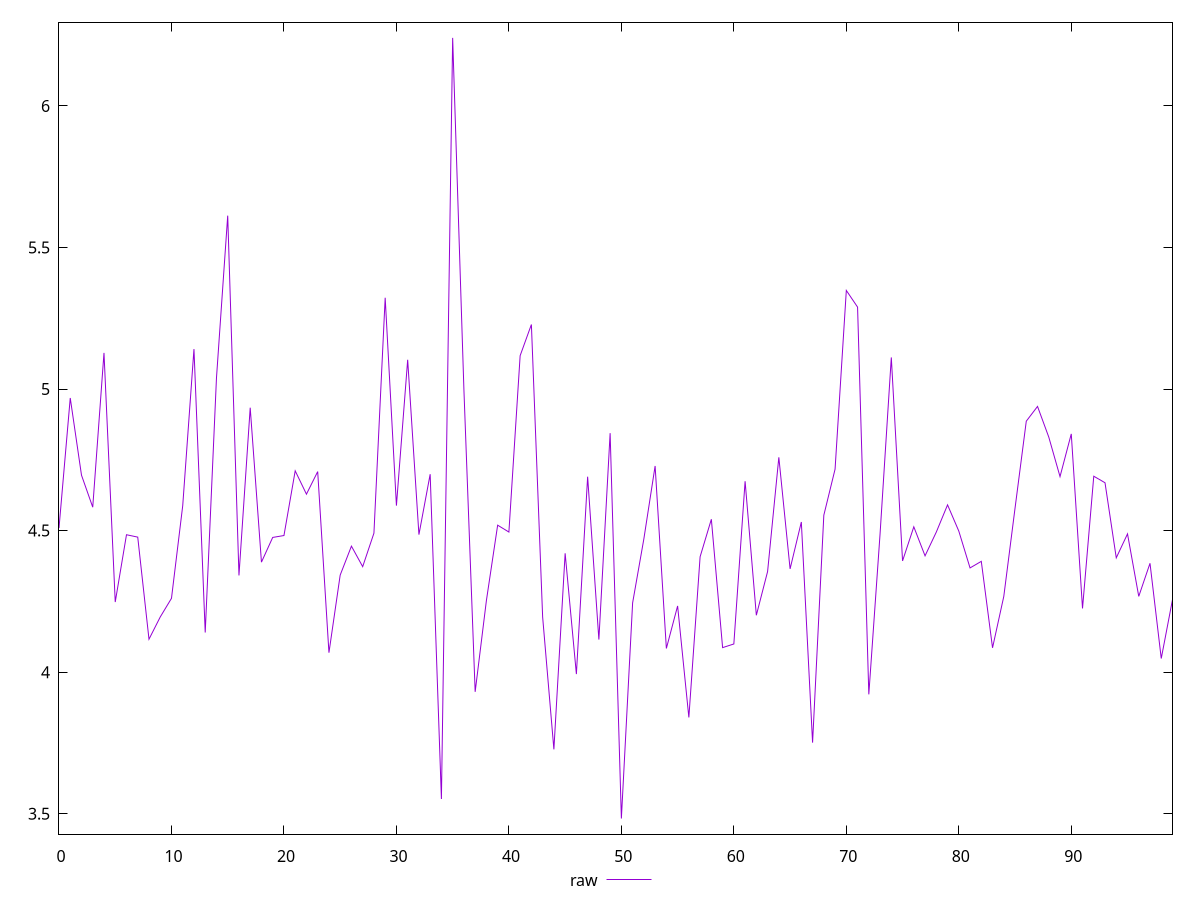 reset

$raw <<EOF
0 4.509200000000001
1 4.968400000000001
2 4.6956999999999995
3 4.582699999999999
4 5.1277
5 4.2477
6 4.4854
7 4.477
8 4.1164000000000005
9 4.1949
10 4.2608
11 4.587899999999999
12 5.1411999999999995
13 4.140000000000001
14 5.0387
15 5.6124
16 4.3416999999999994
17 4.934
18 4.3886
19 4.475899999999999
20 4.4826
21 4.7111
22 4.6287
23 4.7084
24 4.0687999999999995
25 4.342900000000002
26 4.4451
27 4.372700000000001
28 4.491
29 5.3225
30 4.5883
31 5.1033
32 4.4858
33 4.6992
34 3.552
35 6.240200000000001
36 4.9981
37 3.9305
38 4.253000000000001
39 4.5192
40 4.494899999999999
41 5.1179
42 5.2279
43 4.194699999999999
44 3.7273
45 4.4198
46 3.9932
47 4.6903
48 4.1151
49 4.8441
50 3.4831000000000008
51 4.244799999999999
52 4.4709
53 4.7283
54 4.083799999999999
55 4.2339
56 3.8400999999999996
57 4.407600000000001
58 4.5401
59 4.0867
60 4.099600000000002
61 4.6743999999999994
62 4.201
63 4.355399999999999
64 4.758900000000001
65 4.364800000000001
66 4.5304
67 3.7510000000000003
68 4.5544
69 4.717
70 5.3482
71 5.2894
72 3.9215999999999998
73 4.488200000000001
74 5.1117
75 4.393
76 4.5134
77 4.410900000000001
78 4.494800000000001
79 4.5909
80 4.4982999999999995
81 4.3682
82 4.3914
83 4.085999999999999
84 4.2675
85 4.5790999999999995
86 4.8865
87 4.9386
88 4.830300000000001
89 4.6907000000000005
90 4.8416
91 4.2252
92 4.692099999999999
93 4.669000000000001
94 4.4038
95 4.4884
96 4.2677
97 4.384600000000001
98 4.0483
99 4.256200000000001
EOF

set key outside below
set xrange [0:99]
set yrange [3.4279580000000007:6.295342000000001]
set trange [3.4279580000000007:6.295342000000001]
set terminal svg size 640, 490 enhanced background rgb 'white'
set output "report_00007_2020-12-11T15:55:29.892Z/network-server-latency/samples/pages+cached+noexternal+noimg/raw/values.svg"

plot $raw title "raw" with line

reset
